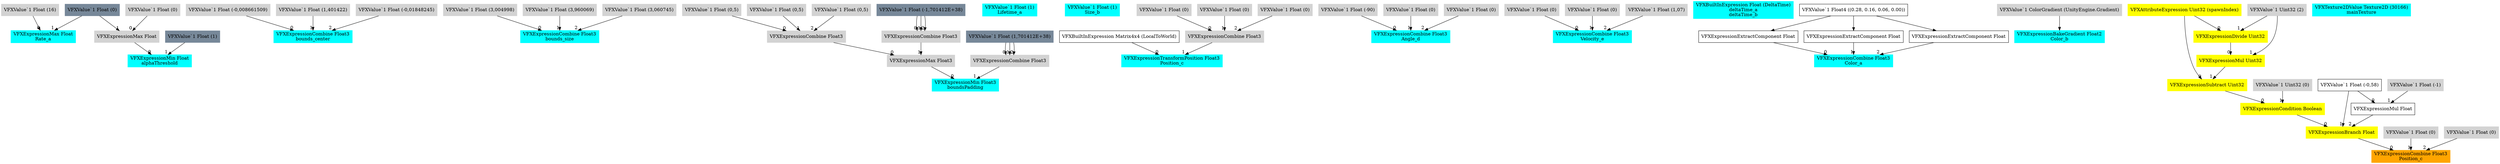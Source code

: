 digraph G {
node0 [shape="box" color="cyan" style="filled" label="VFXExpressionMax Float
Rate_a"]
node1 [shape="box" color="lightgray" style="filled" label="VFXValue`1 Float (16)"]
node2 [shape="box" color="lightslategray" style="filled" label="VFXValue`1 Float (0)"]
node3 [shape="box" color="cyan" style="filled" label="VFXExpressionCombine Float3
bounds_center"]
node4 [shape="box" color="lightgray" style="filled" label="VFXValue`1 Float (-0,008661509)"]
node5 [shape="box" color="lightgray" style="filled" label="VFXValue`1 Float (1,401422)"]
node6 [shape="box" color="lightgray" style="filled" label="VFXValue`1 Float (-0,01848245)"]
node7 [shape="box" color="cyan" style="filled" label="VFXExpressionCombine Float3
bounds_size"]
node8 [shape="box" color="lightgray" style="filled" label="VFXValue`1 Float (3,004998)"]
node9 [shape="box" color="lightgray" style="filled" label="VFXValue`1 Float (3,960069)"]
node10 [shape="box" color="lightgray" style="filled" label="VFXValue`1 Float (3,060745)"]
node11 [shape="box" color="cyan" style="filled" label="VFXExpressionMin Float3
boundsPadding"]
node12 [shape="box" color="lightgray" style="filled" label="VFXExpressionMax Float3"]
node13 [shape="box" color="lightgray" style="filled" label="VFXExpressionCombine Float3"]
node14 [shape="box" color="lightgray" style="filled" label="VFXValue`1 Float (0,5)"]
node15 [shape="box" color="lightgray" style="filled" label="VFXValue`1 Float (0,5)"]
node16 [shape="box" color="lightgray" style="filled" label="VFXValue`1 Float (0,5)"]
node17 [shape="box" color="lightgray" style="filled" label="VFXExpressionCombine Float3"]
node18 [shape="box" color="lightslategray" style="filled" label="VFXValue`1 Float (-1,701412E+38)"]
node19 [shape="box" color="lightgray" style="filled" label="VFXExpressionCombine Float3"]
node20 [shape="box" color="lightslategray" style="filled" label="VFXValue`1 Float (1,701412E+38)"]
node21 [shape="box" color="cyan" style="filled" label="VFXValue`1 Float (1)
Lifetime_a"]
node22 [shape="box" color="cyan" style="filled" label="VFXValue`1 Float (1)
Size_b"]
node23 [shape="box" color="cyan" style="filled" label="VFXExpressionTransformPosition Float3
Position_c"]
node24 [shape="box" label="VFXBuiltInExpression Matrix4x4 (LocalToWorld)"]
node25 [shape="box" color="lightgray" style="filled" label="VFXExpressionCombine Float3"]
node26 [shape="box" color="lightgray" style="filled" label="VFXValue`1 Float (0)"]
node27 [shape="box" color="lightgray" style="filled" label="VFXValue`1 Float (0)"]
node28 [shape="box" color="lightgray" style="filled" label="VFXValue`1 Float (0)"]
node29 [shape="box" color="cyan" style="filled" label="VFXExpressionCombine Float3
Angle_d"]
node30 [shape="box" color="lightgray" style="filled" label="VFXValue`1 Float (-90)"]
node31 [shape="box" color="lightgray" style="filled" label="VFXValue`1 Float (0)"]
node32 [shape="box" color="lightgray" style="filled" label="VFXValue`1 Float (0)"]
node33 [shape="box" color="cyan" style="filled" label="VFXExpressionCombine Float3
Velocity_e"]
node34 [shape="box" color="lightgray" style="filled" label="VFXValue`1 Float (0)"]
node35 [shape="box" color="lightgray" style="filled" label="VFXValue`1 Float (0)"]
node36 [shape="box" color="lightgray" style="filled" label="VFXValue`1 Float (1,07)"]
node37 [shape="box" color="cyan" style="filled" label="VFXBuiltInExpression Float (DeltaTime)
deltaTime_a
deltaTime_b"]
node38 [shape="box" color="cyan" style="filled" label="VFXExpressionCombine Float3
Color_a"]
node39 [shape="box" label="VFXExpressionExtractComponent Float"]
node40 [shape="box" label="VFXValue`1 Float4 ((0.28, 0.16, 0.06, 0.00))"]
node41 [shape="box" label="VFXExpressionExtractComponent Float"]
node42 [shape="box" label="VFXExpressionExtractComponent Float"]
node43 [shape="box" color="cyan" style="filled" label="VFXExpressionBakeGradient Float2
Color_b"]
node44 [shape="box" color="lightgray" style="filled" label="VFXValue`1 ColorGradient (UnityEngine.Gradient)"]
node45 [shape="box" color="orange" style="filled" label="VFXExpressionCombine Float3
Position_c"]
node46 [shape="box" color="yellow" style="filled" label="VFXExpressionBranch Float"]
node47 [shape="box" color="yellow" style="filled" label="VFXExpressionCondition Boolean"]
node48 [shape="box" color="yellow" style="filled" label="VFXExpressionSubtract Uint32"]
node49 [shape="box" color="yellow" style="filled" label="VFXAttributeExpression Uint32 (spawnIndex)"]
node50 [shape="box" color="yellow" style="filled" label="VFXExpressionMul Uint32"]
node51 [shape="box" color="yellow" style="filled" label="VFXExpressionDivide Uint32"]
node52 [shape="box" color="lightgray" style="filled" label="VFXValue`1 Uint32 (2)"]
node53 [shape="box" color="lightgray" style="filled" label="VFXValue`1 Uint32 (0)"]
node54 [shape="box" label="VFXValue`1 Float (-0,58)"]
node55 [shape="box" label="VFXExpressionMul Float"]
node56 [shape="box" color="lightgray" style="filled" label="VFXValue`1 Float (-1)"]
node57 [shape="box" color="lightgray" style="filled" label="VFXValue`1 Float (0)"]
node58 [shape="box" color="lightgray" style="filled" label="VFXValue`1 Float (0)"]
node59 [shape="box" color="cyan" style="filled" label="VFXExpressionMin Float
alphaThreshold"]
node60 [shape="box" color="lightgray" style="filled" label="VFXExpressionMax Float"]
node61 [shape="box" color="lightgray" style="filled" label="VFXValue`1 Float (0)"]
node62 [shape="box" color="lightslategray" style="filled" label="VFXValue`1 Float (1)"]
node63 [shape="box" color="cyan" style="filled" label="VFXTexture2DValue Texture2D (30166)
mainTexture"]
node1 -> node0 [headlabel="0"]
node2 -> node0 [headlabel="1"]
node4 -> node3 [headlabel="0"]
node5 -> node3 [headlabel="1"]
node6 -> node3 [headlabel="2"]
node8 -> node7 [headlabel="0"]
node9 -> node7 [headlabel="1"]
node10 -> node7 [headlabel="2"]
node12 -> node11 [headlabel="0"]
node19 -> node11 [headlabel="1"]
node13 -> node12 [headlabel="0"]
node17 -> node12 [headlabel="1"]
node14 -> node13 [headlabel="0"]
node15 -> node13 [headlabel="1"]
node16 -> node13 [headlabel="2"]
node18 -> node17 [headlabel="0"]
node18 -> node17 [headlabel="1"]
node18 -> node17 [headlabel="2"]
node20 -> node19 [headlabel="0"]
node20 -> node19 [headlabel="1"]
node20 -> node19 [headlabel="2"]
node24 -> node23 [headlabel="0"]
node25 -> node23 [headlabel="1"]
node26 -> node25 [headlabel="0"]
node27 -> node25 [headlabel="1"]
node28 -> node25 [headlabel="2"]
node30 -> node29 [headlabel="0"]
node31 -> node29 [headlabel="1"]
node32 -> node29 [headlabel="2"]
node34 -> node33 [headlabel="0"]
node35 -> node33 [headlabel="1"]
node36 -> node33 [headlabel="2"]
node39 -> node38 [headlabel="0"]
node41 -> node38 [headlabel="1"]
node42 -> node38 [headlabel="2"]
node40 -> node39 
node40 -> node41 
node40 -> node42 
node44 -> node43 
node46 -> node45 [headlabel="0"]
node57 -> node45 [headlabel="1"]
node58 -> node45 [headlabel="2"]
node47 -> node46 [headlabel="0"]
node54 -> node46 [headlabel="1"]
node55 -> node46 [headlabel="2"]
node48 -> node47 [headlabel="0"]
node53 -> node47 [headlabel="1"]
node49 -> node48 [headlabel="0"]
node50 -> node48 [headlabel="1"]
node51 -> node50 [headlabel="0"]
node52 -> node50 [headlabel="1"]
node49 -> node51 [headlabel="0"]
node52 -> node51 [headlabel="1"]
node54 -> node55 [headlabel="0"]
node56 -> node55 [headlabel="1"]
node60 -> node59 [headlabel="0"]
node62 -> node59 [headlabel="1"]
node61 -> node60 [headlabel="0"]
node2 -> node60 [headlabel="1"]
}
